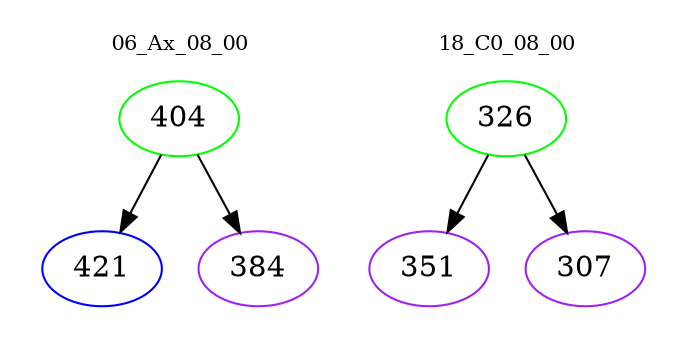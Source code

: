 digraph{
subgraph cluster_0 {
color = white
label = "06_Ax_08_00";
fontsize=10;
T0_404 [label="404", color="green"]
T0_404 -> T0_421 [color="black"]
T0_421 [label="421", color="blue"]
T0_404 -> T0_384 [color="black"]
T0_384 [label="384", color="purple"]
}
subgraph cluster_1 {
color = white
label = "18_C0_08_00";
fontsize=10;
T1_326 [label="326", color="green"]
T1_326 -> T1_351 [color="black"]
T1_351 [label="351", color="purple"]
T1_326 -> T1_307 [color="black"]
T1_307 [label="307", color="purple"]
}
}
